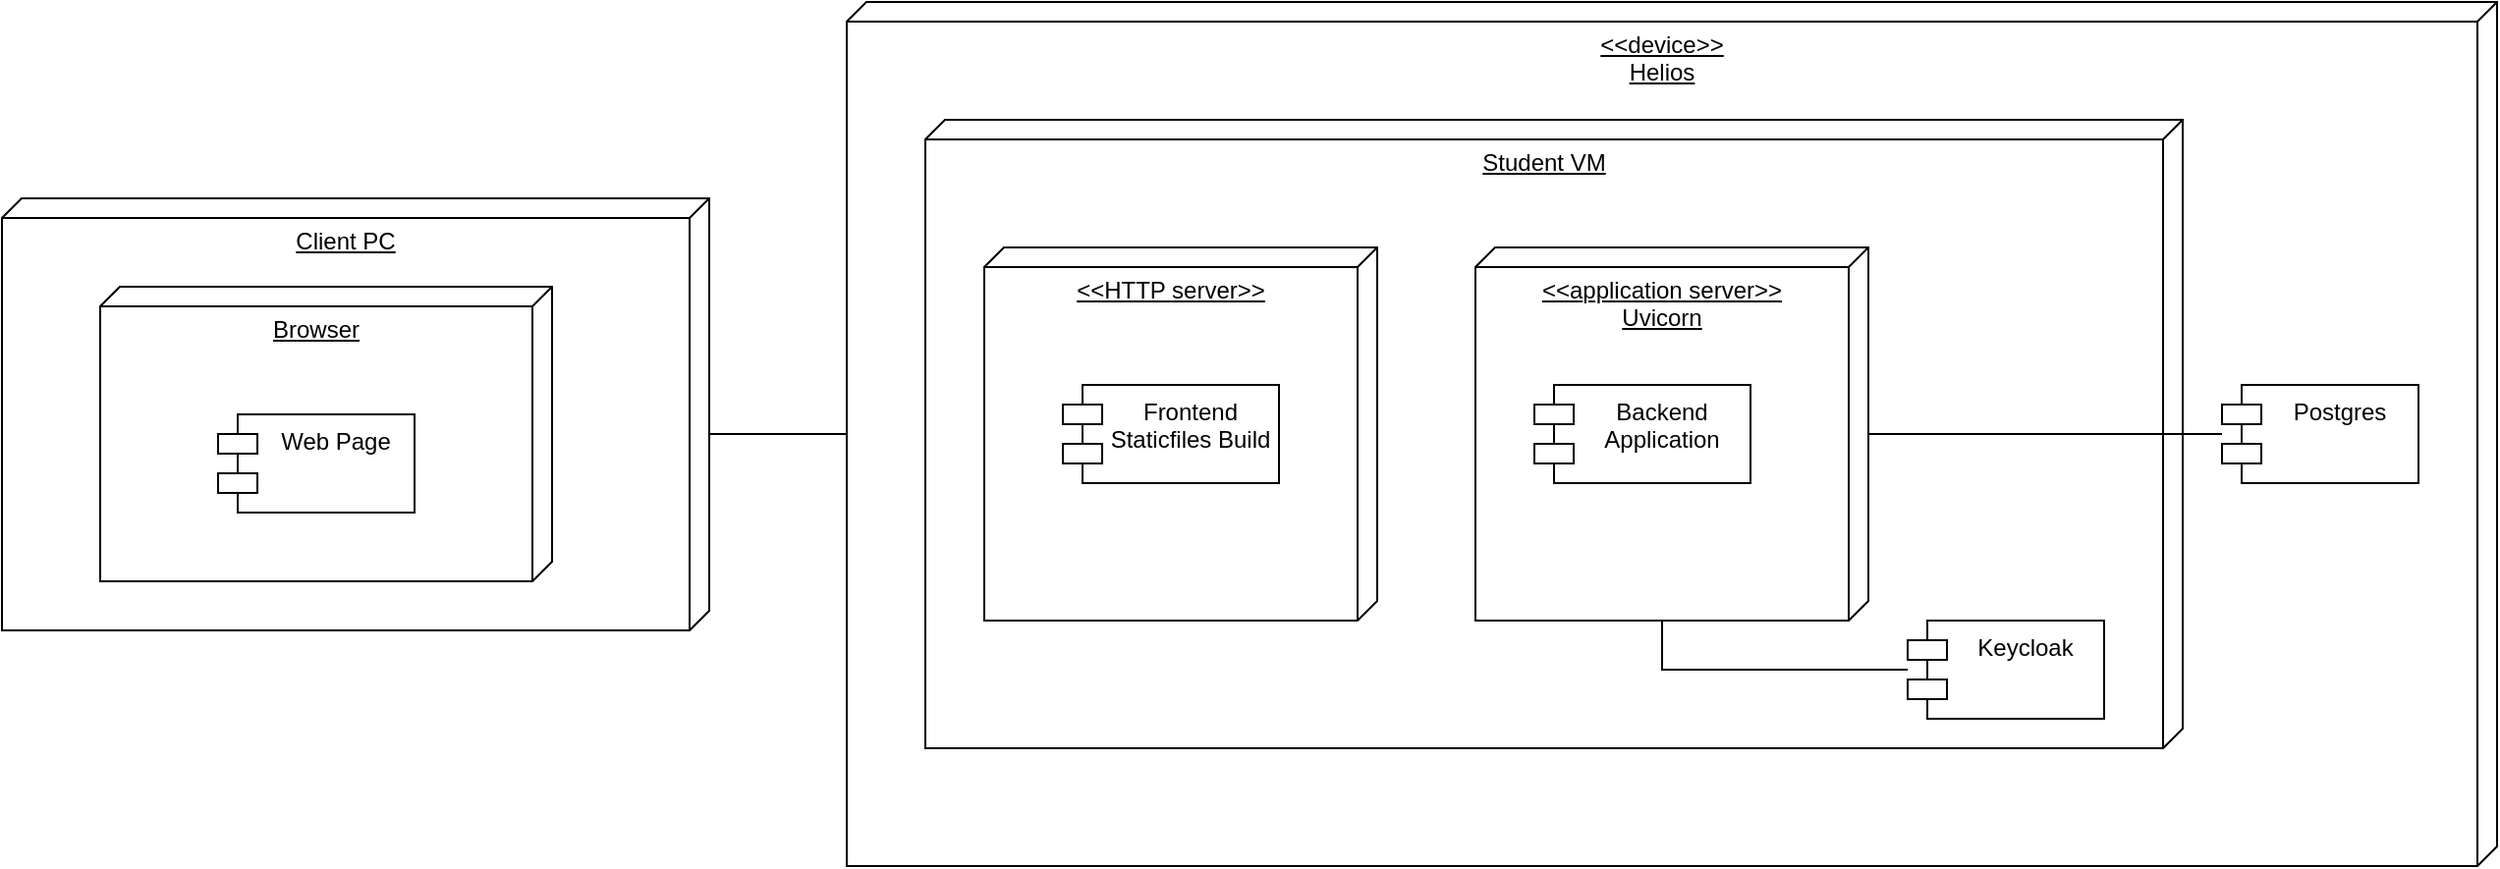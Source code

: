 <mxfile version="22.0.3" type="device">
  <diagram name="Page-1" id="PFuam8-ZSgRhQEDc4WZU">
    <mxGraphModel dx="2734" dy="1102" grid="1" gridSize="10" guides="1" tooltips="1" connect="1" arrows="1" fold="1" page="1" pageScale="1" pageWidth="850" pageHeight="1100" math="0" shadow="0">
      <root>
        <mxCell id="0" />
        <mxCell id="1" parent="0" />
        <mxCell id="8sjglLNH34c4arJzGEXB-1" value="&amp;lt;&amp;lt;device&amp;gt;&amp;gt;&lt;br&gt;Helios" style="verticalAlign=top;align=center;spacingTop=8;spacingLeft=2;spacingRight=12;shape=cube;size=10;direction=south;fontStyle=4;html=1;whiteSpace=wrap;" parent="1" vertex="1">
          <mxGeometry x="190" y="120" width="840" height="440" as="geometry" />
        </mxCell>
        <mxCell id="9aiQtk9AjkWQs-c2ufMn-4" value="Student VM" style="verticalAlign=top;align=center;spacingTop=8;spacingLeft=2;spacingRight=12;shape=cube;size=10;direction=south;fontStyle=4;html=1;whiteSpace=wrap;" parent="1" vertex="1">
          <mxGeometry x="230" y="180" width="640" height="320" as="geometry" />
        </mxCell>
        <mxCell id="9aiQtk9AjkWQs-c2ufMn-3" style="edgeStyle=orthogonalEdgeStyle;rounded=0;orthogonalLoop=1;jettySize=auto;html=1;endArrow=none;endFill=0;" parent="1" source="8sjglLNH34c4arJzGEXB-1" edge="1">
          <mxGeometry relative="1" as="geometry">
            <mxPoint x="120" y="340" as="targetPoint" />
          </mxGeometry>
        </mxCell>
        <mxCell id="9aiQtk9AjkWQs-c2ufMn-1" value="Client PC" style="verticalAlign=top;align=center;spacingTop=8;spacingLeft=2;spacingRight=12;shape=cube;size=10;direction=south;fontStyle=4;html=1;whiteSpace=wrap;" parent="1" vertex="1">
          <mxGeometry x="-240" y="220" width="360" height="220" as="geometry" />
        </mxCell>
        <mxCell id="9aiQtk9AjkWQs-c2ufMn-2" value="Browser" style="verticalAlign=top;align=center;spacingTop=8;spacingLeft=2;spacingRight=12;shape=cube;size=10;direction=south;fontStyle=4;html=1;whiteSpace=wrap;" parent="1" vertex="1">
          <mxGeometry x="-190" y="265" width="230" height="150" as="geometry" />
        </mxCell>
        <mxCell id="9aiQtk9AjkWQs-c2ufMn-6" style="edgeStyle=orthogonalEdgeStyle;rounded=0;orthogonalLoop=1;jettySize=auto;html=1;endArrow=none;endFill=0;" parent="1" source="8sjglLNH34c4arJzGEXB-6" target="8sjglLNH34c4arJzGEXB-5" edge="1">
          <mxGeometry relative="1" as="geometry">
            <mxPoint x="900.0" y="289.077" as="targetPoint" />
          </mxGeometry>
        </mxCell>
        <mxCell id="9aiQtk9AjkWQs-c2ufMn-7" style="edgeStyle=orthogonalEdgeStyle;rounded=0;orthogonalLoop=1;jettySize=auto;html=1;endArrow=none;endFill=0;exitX=0;exitY=0;exitDx=190;exitDy=105;exitPerimeter=0;" parent="1" source="8sjglLNH34c4arJzGEXB-6" target="9aiQtk9AjkWQs-c2ufMn-5" edge="1">
          <mxGeometry relative="1" as="geometry">
            <mxPoint x="760.0" y="390.0" as="targetPoint" />
          </mxGeometry>
        </mxCell>
        <mxCell id="8sjglLNH34c4arJzGEXB-6" value="&amp;lt;&amp;lt;application server&amp;gt;&amp;gt;&lt;br&gt;Uvicorn" style="verticalAlign=top;align=center;spacingTop=8;spacingLeft=2;spacingRight=12;shape=cube;size=10;direction=south;fontStyle=4;html=1;whiteSpace=wrap;" parent="1" vertex="1">
          <mxGeometry x="510" y="245" width="200" height="190" as="geometry" />
        </mxCell>
        <mxCell id="8sjglLNH34c4arJzGEXB-2" value="Web Page" style="shape=module;align=left;spacingLeft=20;align=center;verticalAlign=top;whiteSpace=wrap;html=1;" parent="1" vertex="1">
          <mxGeometry x="-130" y="330" width="100" height="50" as="geometry" />
        </mxCell>
        <mxCell id="8sjglLNH34c4arJzGEXB-3" value="Backend Application" style="shape=module;align=left;spacingLeft=20;align=center;verticalAlign=top;whiteSpace=wrap;html=1;" parent="1" vertex="1">
          <mxGeometry x="540" y="315" width="110" height="50" as="geometry" />
        </mxCell>
        <mxCell id="8sjglLNH34c4arJzGEXB-5" value="Postgres" style="shape=module;align=left;spacingLeft=20;align=center;verticalAlign=top;whiteSpace=wrap;html=1;" parent="1" vertex="1">
          <mxGeometry x="890" y="315" width="100" height="50" as="geometry" />
        </mxCell>
        <mxCell id="9aiQtk9AjkWQs-c2ufMn-5" value="Keycloak" style="shape=module;align=left;spacingLeft=20;align=center;verticalAlign=top;whiteSpace=wrap;html=1;" parent="1" vertex="1">
          <mxGeometry x="730" y="435" width="100" height="50" as="geometry" />
        </mxCell>
        <mxCell id="QhyRqiFmUsto07tPmQBW-1" value="&amp;lt;&amp;lt;HTTP server&amp;gt;&amp;gt;&lt;br&gt;" style="verticalAlign=top;align=center;spacingTop=8;spacingLeft=2;spacingRight=12;shape=cube;size=10;direction=south;fontStyle=4;html=1;whiteSpace=wrap;" vertex="1" parent="1">
          <mxGeometry x="260" y="245" width="200" height="190" as="geometry" />
        </mxCell>
        <mxCell id="QhyRqiFmUsto07tPmQBW-2" value="Frontend Staticfiles Build" style="shape=module;align=left;spacingLeft=20;align=center;verticalAlign=top;whiteSpace=wrap;html=1;" vertex="1" parent="1">
          <mxGeometry x="300" y="315" width="110" height="50" as="geometry" />
        </mxCell>
      </root>
    </mxGraphModel>
  </diagram>
</mxfile>

